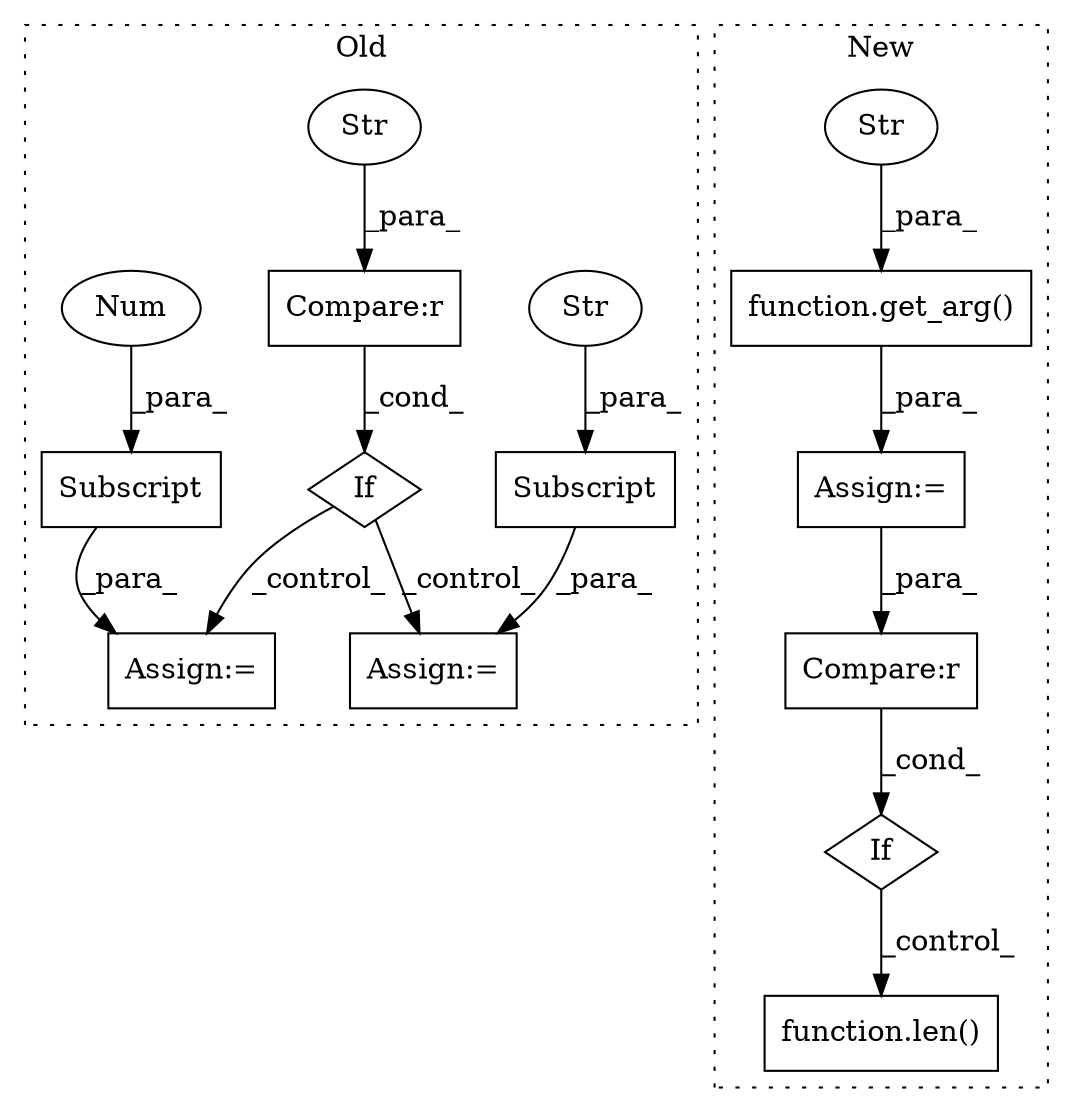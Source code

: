 digraph G {
subgraph cluster0 {
1 [label="If" a="96" s="267" l="3" shape="diamond"];
4 [label="Compare:r" a="40" s="270" l="26" shape="box"];
6 [label="Assign:=" a="68" s="358" l="3" shape="box"];
7 [label="Assign:=" a="68" s="309" l="3" shape="box"];
8 [label="Subscript" a="63" s="312,0" l="24,0" shape="box"];
9 [label="Str" a="66" s="330" l="5" shape="ellipse"];
10 [label="Subscript" a="63" s="361,0" l="18,0" shape="box"];
11 [label="Num" a="76" s="377" l="1" shape="ellipse"];
14 [label="Str" a="66" s="270" l="5" shape="ellipse"];
label = "Old";
style="dotted";
}
subgraph cluster1 {
2 [label="function.get_arg()" a="75" s="273,291" l="8,19" shape="box"];
3 [label="Str" a="66" s="286" l="5" shape="ellipse"];
5 [label="Assign:=" a="68" s="270" l="3" shape="box"];
12 [label="Compare:r" a="40" s="318" l="5" shape="box"];
13 [label="If" a="96" s="315" l="3" shape="diamond"];
15 [label="function.len()" a="75" s="339,358" l="4,1" shape="box"];
label = "New";
style="dotted";
}
1 -> 6 [label="_control_"];
1 -> 7 [label="_control_"];
2 -> 5 [label="_para_"];
3 -> 2 [label="_para_"];
4 -> 1 [label="_cond_"];
5 -> 12 [label="_para_"];
8 -> 7 [label="_para_"];
9 -> 8 [label="_para_"];
10 -> 6 [label="_para_"];
11 -> 10 [label="_para_"];
12 -> 13 [label="_cond_"];
13 -> 15 [label="_control_"];
14 -> 4 [label="_para_"];
}